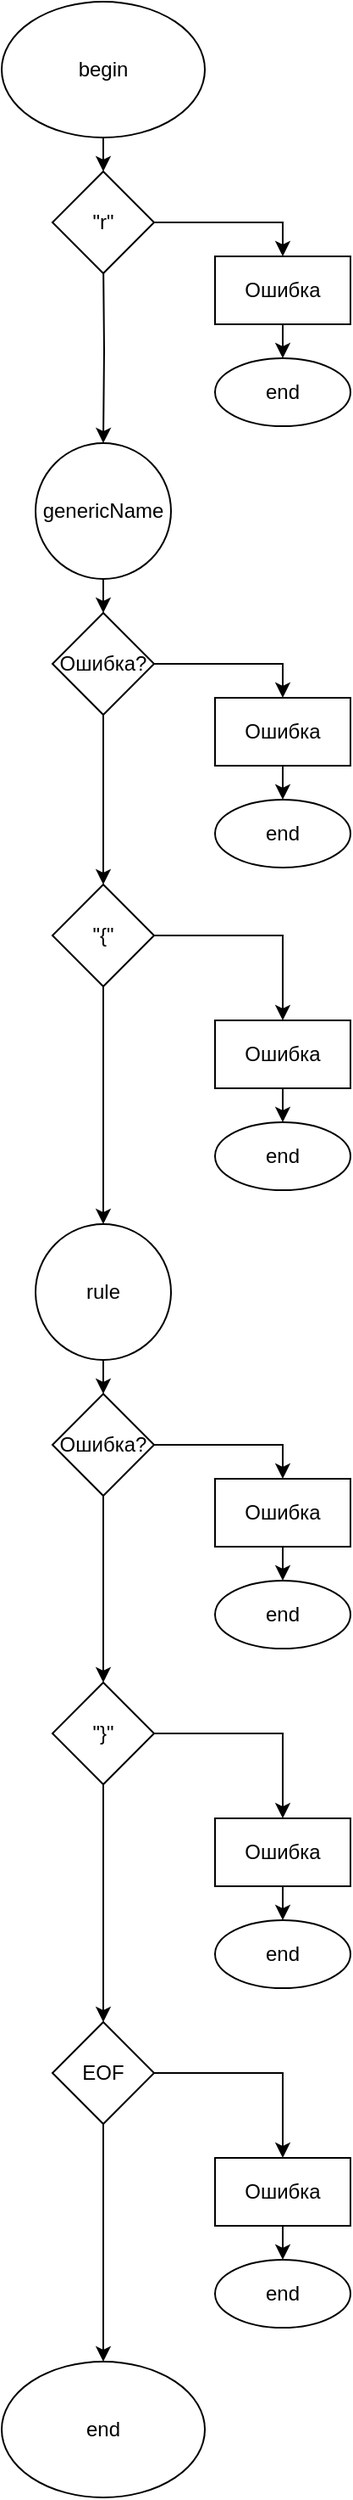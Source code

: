 <mxfile version="13.7.9" type="device"><diagram id="yeeC3rR-IEDkYaH0hZwn" name="Страница 1"><mxGraphModel dx="1038" dy="616" grid="1" gridSize="10" guides="1" tooltips="1" connect="1" arrows="1" fold="1" page="1" pageScale="1" pageWidth="827" pageHeight="1169" math="0" shadow="0"><root><mxCell id="0"/><mxCell id="1" parent="0"/><mxCell id="TsQZVdTlKHYUnHTB1EPD-9" style="edgeStyle=orthogonalEdgeStyle;rounded=0;orthogonalLoop=1;jettySize=auto;html=1;exitX=0.5;exitY=1;exitDx=0;exitDy=0;entryX=0.5;entryY=0;entryDx=0;entryDy=0;" edge="1" parent="1" source="1ash_mS7tUN8IMb343X8-1" target="TsQZVdTlKHYUnHTB1EPD-7"><mxGeometry relative="1" as="geometry"/></mxCell><mxCell id="1ash_mS7tUN8IMb343X8-1" value="begin" style="ellipse;whiteSpace=wrap;html=1;" parent="1" vertex="1"><mxGeometry x="354" y="40" width="120" height="80" as="geometry"/></mxCell><mxCell id="TsQZVdTlKHYUnHTB1EPD-18" style="edgeStyle=orthogonalEdgeStyle;rounded=0;orthogonalLoop=1;jettySize=auto;html=1;exitX=0.5;exitY=1;exitDx=0;exitDy=0;entryX=0.5;entryY=0;entryDx=0;entryDy=0;" edge="1" parent="1" source="1ash_mS7tUN8IMb343X8-3" target="TsQZVdTlKHYUnHTB1EPD-12"><mxGeometry relative="1" as="geometry"/></mxCell><mxCell id="1ash_mS7tUN8IMb343X8-3" value="genericName" style="ellipse;whiteSpace=wrap;html=1;aspect=fixed;" parent="1" vertex="1"><mxGeometry x="374" y="300" width="80" height="80" as="geometry"/></mxCell><mxCell id="TsQZVdTlKHYUnHTB1EPD-13" style="edgeStyle=orthogonalEdgeStyle;rounded=0;orthogonalLoop=1;jettySize=auto;html=1;exitX=0.5;exitY=1;exitDx=0;exitDy=0;entryX=0.5;entryY=0;entryDx=0;entryDy=0;" edge="1" parent="1" source="TsQZVdTlKHYUnHTB1EPD-1" target="TsQZVdTlKHYUnHTB1EPD-2"><mxGeometry relative="1" as="geometry"/></mxCell><mxCell id="TsQZVdTlKHYUnHTB1EPD-1" value="Ошибка" style="rounded=0;whiteSpace=wrap;html=1;" vertex="1" parent="1"><mxGeometry x="480" y="190" width="80" height="40" as="geometry"/></mxCell><mxCell id="TsQZVdTlKHYUnHTB1EPD-2" value="end" style="ellipse;whiteSpace=wrap;html=1;" vertex="1" parent="1"><mxGeometry x="480" y="250" width="80" height="40" as="geometry"/></mxCell><mxCell id="TsQZVdTlKHYUnHTB1EPD-10" style="edgeStyle=orthogonalEdgeStyle;rounded=0;orthogonalLoop=1;jettySize=auto;html=1;exitX=1;exitY=0.5;exitDx=0;exitDy=0;entryX=0.5;entryY=0;entryDx=0;entryDy=0;" edge="1" parent="1" source="TsQZVdTlKHYUnHTB1EPD-7" target="TsQZVdTlKHYUnHTB1EPD-1"><mxGeometry relative="1" as="geometry"/></mxCell><mxCell id="TsQZVdTlKHYUnHTB1EPD-11" style="edgeStyle=orthogonalEdgeStyle;rounded=0;orthogonalLoop=1;jettySize=auto;html=1;exitX=0.5;exitY=1;exitDx=0;exitDy=0;entryX=0.5;entryY=0;entryDx=0;entryDy=0;" edge="1" parent="1" target="1ash_mS7tUN8IMb343X8-3"><mxGeometry relative="1" as="geometry"><mxPoint x="414" y="190" as="sourcePoint"/></mxGeometry></mxCell><mxCell id="TsQZVdTlKHYUnHTB1EPD-7" value="&quot;r&quot;" style="rhombus;whiteSpace=wrap;html=1;" vertex="1" parent="1"><mxGeometry x="384" y="140" width="60" height="60" as="geometry"/></mxCell><mxCell id="TsQZVdTlKHYUnHTB1EPD-17" style="edgeStyle=orthogonalEdgeStyle;rounded=0;orthogonalLoop=1;jettySize=auto;html=1;exitX=1;exitY=0.5;exitDx=0;exitDy=0;entryX=0.5;entryY=0;entryDx=0;entryDy=0;" edge="1" parent="1" source="TsQZVdTlKHYUnHTB1EPD-12" target="TsQZVdTlKHYUnHTB1EPD-15"><mxGeometry relative="1" as="geometry"/></mxCell><mxCell id="TsQZVdTlKHYUnHTB1EPD-33" style="edgeStyle=orthogonalEdgeStyle;rounded=0;orthogonalLoop=1;jettySize=auto;html=1;exitX=0.5;exitY=1;exitDx=0;exitDy=0;entryX=0.5;entryY=0;entryDx=0;entryDy=0;" edge="1" parent="1" source="TsQZVdTlKHYUnHTB1EPD-12" target="TsQZVdTlKHYUnHTB1EPD-19"><mxGeometry relative="1" as="geometry"/></mxCell><mxCell id="TsQZVdTlKHYUnHTB1EPD-12" value="Ошибка?" style="rhombus;whiteSpace=wrap;html=1;" vertex="1" parent="1"><mxGeometry x="384" y="400" width="60" height="60" as="geometry"/></mxCell><mxCell id="TsQZVdTlKHYUnHTB1EPD-14" style="edgeStyle=orthogonalEdgeStyle;rounded=0;orthogonalLoop=1;jettySize=auto;html=1;exitX=0.5;exitY=1;exitDx=0;exitDy=0;entryX=0.5;entryY=0;entryDx=0;entryDy=0;" edge="1" parent="1" source="TsQZVdTlKHYUnHTB1EPD-15" target="TsQZVdTlKHYUnHTB1EPD-16"><mxGeometry relative="1" as="geometry"/></mxCell><mxCell id="TsQZVdTlKHYUnHTB1EPD-15" value="Ошибка" style="rounded=0;whiteSpace=wrap;html=1;" vertex="1" parent="1"><mxGeometry x="480" y="450" width="80" height="40" as="geometry"/></mxCell><mxCell id="TsQZVdTlKHYUnHTB1EPD-16" value="end" style="ellipse;whiteSpace=wrap;html=1;" vertex="1" parent="1"><mxGeometry x="480" y="510" width="80" height="40" as="geometry"/></mxCell><mxCell id="TsQZVdTlKHYUnHTB1EPD-23" style="edgeStyle=orthogonalEdgeStyle;rounded=0;orthogonalLoop=1;jettySize=auto;html=1;exitX=1;exitY=0.5;exitDx=0;exitDy=0;entryX=0.5;entryY=0;entryDx=0;entryDy=0;" edge="1" parent="1" source="TsQZVdTlKHYUnHTB1EPD-19" target="TsQZVdTlKHYUnHTB1EPD-21"><mxGeometry relative="1" as="geometry"/></mxCell><mxCell id="TsQZVdTlKHYUnHTB1EPD-26" style="edgeStyle=orthogonalEdgeStyle;rounded=0;orthogonalLoop=1;jettySize=auto;html=1;exitX=0.5;exitY=1;exitDx=0;exitDy=0;entryX=0.5;entryY=0;entryDx=0;entryDy=0;" edge="1" parent="1" source="TsQZVdTlKHYUnHTB1EPD-19" target="TsQZVdTlKHYUnHTB1EPD-25"><mxGeometry relative="1" as="geometry"/></mxCell><mxCell id="TsQZVdTlKHYUnHTB1EPD-19" value="&quot;{&quot;" style="rhombus;whiteSpace=wrap;html=1;" vertex="1" parent="1"><mxGeometry x="384" y="560" width="60" height="60" as="geometry"/></mxCell><mxCell id="TsQZVdTlKHYUnHTB1EPD-24" style="edgeStyle=orthogonalEdgeStyle;rounded=0;orthogonalLoop=1;jettySize=auto;html=1;exitX=0.5;exitY=1;exitDx=0;exitDy=0;entryX=0.5;entryY=0;entryDx=0;entryDy=0;" edge="1" parent="1" source="TsQZVdTlKHYUnHTB1EPD-21" target="TsQZVdTlKHYUnHTB1EPD-22"><mxGeometry relative="1" as="geometry"/></mxCell><mxCell id="TsQZVdTlKHYUnHTB1EPD-21" value="Ошибка" style="rounded=0;whiteSpace=wrap;html=1;" vertex="1" parent="1"><mxGeometry x="480" y="640" width="80" height="40" as="geometry"/></mxCell><mxCell id="TsQZVdTlKHYUnHTB1EPD-22" value="end" style="ellipse;whiteSpace=wrap;html=1;" vertex="1" parent="1"><mxGeometry x="480" y="700" width="80" height="40" as="geometry"/></mxCell><mxCell id="TsQZVdTlKHYUnHTB1EPD-32" style="edgeStyle=orthogonalEdgeStyle;rounded=0;orthogonalLoop=1;jettySize=auto;html=1;exitX=0.5;exitY=1;exitDx=0;exitDy=0;entryX=0.5;entryY=0;entryDx=0;entryDy=0;" edge="1" parent="1" source="TsQZVdTlKHYUnHTB1EPD-25" target="TsQZVdTlKHYUnHTB1EPD-28"><mxGeometry relative="1" as="geometry"/></mxCell><mxCell id="TsQZVdTlKHYUnHTB1EPD-25" value="rule" style="ellipse;whiteSpace=wrap;html=1;aspect=fixed;" vertex="1" parent="1"><mxGeometry x="374" y="760" width="80" height="80" as="geometry"/></mxCell><mxCell id="TsQZVdTlKHYUnHTB1EPD-27" style="edgeStyle=orthogonalEdgeStyle;rounded=0;orthogonalLoop=1;jettySize=auto;html=1;exitX=1;exitY=0.5;exitDx=0;exitDy=0;entryX=0.5;entryY=0;entryDx=0;entryDy=0;" edge="1" parent="1" source="TsQZVdTlKHYUnHTB1EPD-28" target="TsQZVdTlKHYUnHTB1EPD-30"><mxGeometry relative="1" as="geometry"/></mxCell><mxCell id="TsQZVdTlKHYUnHTB1EPD-39" style="edgeStyle=orthogonalEdgeStyle;rounded=0;orthogonalLoop=1;jettySize=auto;html=1;exitX=0.5;exitY=1;exitDx=0;exitDy=0;entryX=0.5;entryY=0;entryDx=0;entryDy=0;" edge="1" parent="1" source="TsQZVdTlKHYUnHTB1EPD-28" target="TsQZVdTlKHYUnHTB1EPD-35"><mxGeometry relative="1" as="geometry"/></mxCell><mxCell id="TsQZVdTlKHYUnHTB1EPD-28" value="Ошибка?" style="rhombus;whiteSpace=wrap;html=1;" vertex="1" parent="1"><mxGeometry x="384" y="860" width="60" height="60" as="geometry"/></mxCell><mxCell id="TsQZVdTlKHYUnHTB1EPD-29" style="edgeStyle=orthogonalEdgeStyle;rounded=0;orthogonalLoop=1;jettySize=auto;html=1;exitX=0.5;exitY=1;exitDx=0;exitDy=0;entryX=0.5;entryY=0;entryDx=0;entryDy=0;" edge="1" parent="1" source="TsQZVdTlKHYUnHTB1EPD-30" target="TsQZVdTlKHYUnHTB1EPD-31"><mxGeometry relative="1" as="geometry"/></mxCell><mxCell id="TsQZVdTlKHYUnHTB1EPD-30" value="Ошибка" style="rounded=0;whiteSpace=wrap;html=1;" vertex="1" parent="1"><mxGeometry x="480" y="910" width="80" height="40" as="geometry"/></mxCell><mxCell id="TsQZVdTlKHYUnHTB1EPD-31" value="end" style="ellipse;whiteSpace=wrap;html=1;" vertex="1" parent="1"><mxGeometry x="480" y="970" width="80" height="40" as="geometry"/></mxCell><mxCell id="TsQZVdTlKHYUnHTB1EPD-34" style="edgeStyle=orthogonalEdgeStyle;rounded=0;orthogonalLoop=1;jettySize=auto;html=1;exitX=1;exitY=0.5;exitDx=0;exitDy=0;entryX=0.5;entryY=0;entryDx=0;entryDy=0;" edge="1" parent="1" source="TsQZVdTlKHYUnHTB1EPD-35" target="TsQZVdTlKHYUnHTB1EPD-37"><mxGeometry relative="1" as="geometry"/></mxCell><mxCell id="TsQZVdTlKHYUnHTB1EPD-45" style="edgeStyle=orthogonalEdgeStyle;rounded=0;orthogonalLoop=1;jettySize=auto;html=1;exitX=0.5;exitY=1;exitDx=0;exitDy=0;entryX=0.5;entryY=0;entryDx=0;entryDy=0;" edge="1" parent="1" source="TsQZVdTlKHYUnHTB1EPD-35" target="TsQZVdTlKHYUnHTB1EPD-41"><mxGeometry relative="1" as="geometry"/></mxCell><mxCell id="TsQZVdTlKHYUnHTB1EPD-35" value="&quot;}&quot;" style="rhombus;whiteSpace=wrap;html=1;" vertex="1" parent="1"><mxGeometry x="384" y="1030" width="60" height="60" as="geometry"/></mxCell><mxCell id="TsQZVdTlKHYUnHTB1EPD-36" style="edgeStyle=orthogonalEdgeStyle;rounded=0;orthogonalLoop=1;jettySize=auto;html=1;exitX=0.5;exitY=1;exitDx=0;exitDy=0;entryX=0.5;entryY=0;entryDx=0;entryDy=0;" edge="1" parent="1" source="TsQZVdTlKHYUnHTB1EPD-37" target="TsQZVdTlKHYUnHTB1EPD-38"><mxGeometry relative="1" as="geometry"/></mxCell><mxCell id="TsQZVdTlKHYUnHTB1EPD-37" value="Ошибка" style="rounded=0;whiteSpace=wrap;html=1;" vertex="1" parent="1"><mxGeometry x="480" y="1110" width="80" height="40" as="geometry"/></mxCell><mxCell id="TsQZVdTlKHYUnHTB1EPD-38" value="end" style="ellipse;whiteSpace=wrap;html=1;" vertex="1" parent="1"><mxGeometry x="480" y="1170" width="80" height="40" as="geometry"/></mxCell><mxCell id="TsQZVdTlKHYUnHTB1EPD-40" style="edgeStyle=orthogonalEdgeStyle;rounded=0;orthogonalLoop=1;jettySize=auto;html=1;exitX=1;exitY=0.5;exitDx=0;exitDy=0;entryX=0.5;entryY=0;entryDx=0;entryDy=0;" edge="1" parent="1" source="TsQZVdTlKHYUnHTB1EPD-41" target="TsQZVdTlKHYUnHTB1EPD-43"><mxGeometry relative="1" as="geometry"/></mxCell><mxCell id="TsQZVdTlKHYUnHTB1EPD-47" style="edgeStyle=orthogonalEdgeStyle;rounded=0;orthogonalLoop=1;jettySize=auto;html=1;exitX=0.5;exitY=1;exitDx=0;exitDy=0;entryX=0.5;entryY=0;entryDx=0;entryDy=0;" edge="1" parent="1" source="TsQZVdTlKHYUnHTB1EPD-41" target="TsQZVdTlKHYUnHTB1EPD-46"><mxGeometry relative="1" as="geometry"/></mxCell><mxCell id="TsQZVdTlKHYUnHTB1EPD-41" value="EOF" style="rhombus;whiteSpace=wrap;html=1;" vertex="1" parent="1"><mxGeometry x="384" y="1230" width="60" height="60" as="geometry"/></mxCell><mxCell id="TsQZVdTlKHYUnHTB1EPD-42" style="edgeStyle=orthogonalEdgeStyle;rounded=0;orthogonalLoop=1;jettySize=auto;html=1;exitX=0.5;exitY=1;exitDx=0;exitDy=0;entryX=0.5;entryY=0;entryDx=0;entryDy=0;" edge="1" parent="1" source="TsQZVdTlKHYUnHTB1EPD-43" target="TsQZVdTlKHYUnHTB1EPD-44"><mxGeometry relative="1" as="geometry"/></mxCell><mxCell id="TsQZVdTlKHYUnHTB1EPD-43" value="Ошибка" style="rounded=0;whiteSpace=wrap;html=1;" vertex="1" parent="1"><mxGeometry x="480" y="1310" width="80" height="40" as="geometry"/></mxCell><mxCell id="TsQZVdTlKHYUnHTB1EPD-44" value="end" style="ellipse;whiteSpace=wrap;html=1;" vertex="1" parent="1"><mxGeometry x="480" y="1370" width="80" height="40" as="geometry"/></mxCell><mxCell id="TsQZVdTlKHYUnHTB1EPD-46" value="end" style="ellipse;whiteSpace=wrap;html=1;" vertex="1" parent="1"><mxGeometry x="354" y="1430" width="120" height="80" as="geometry"/></mxCell></root></mxGraphModel></diagram></mxfile>